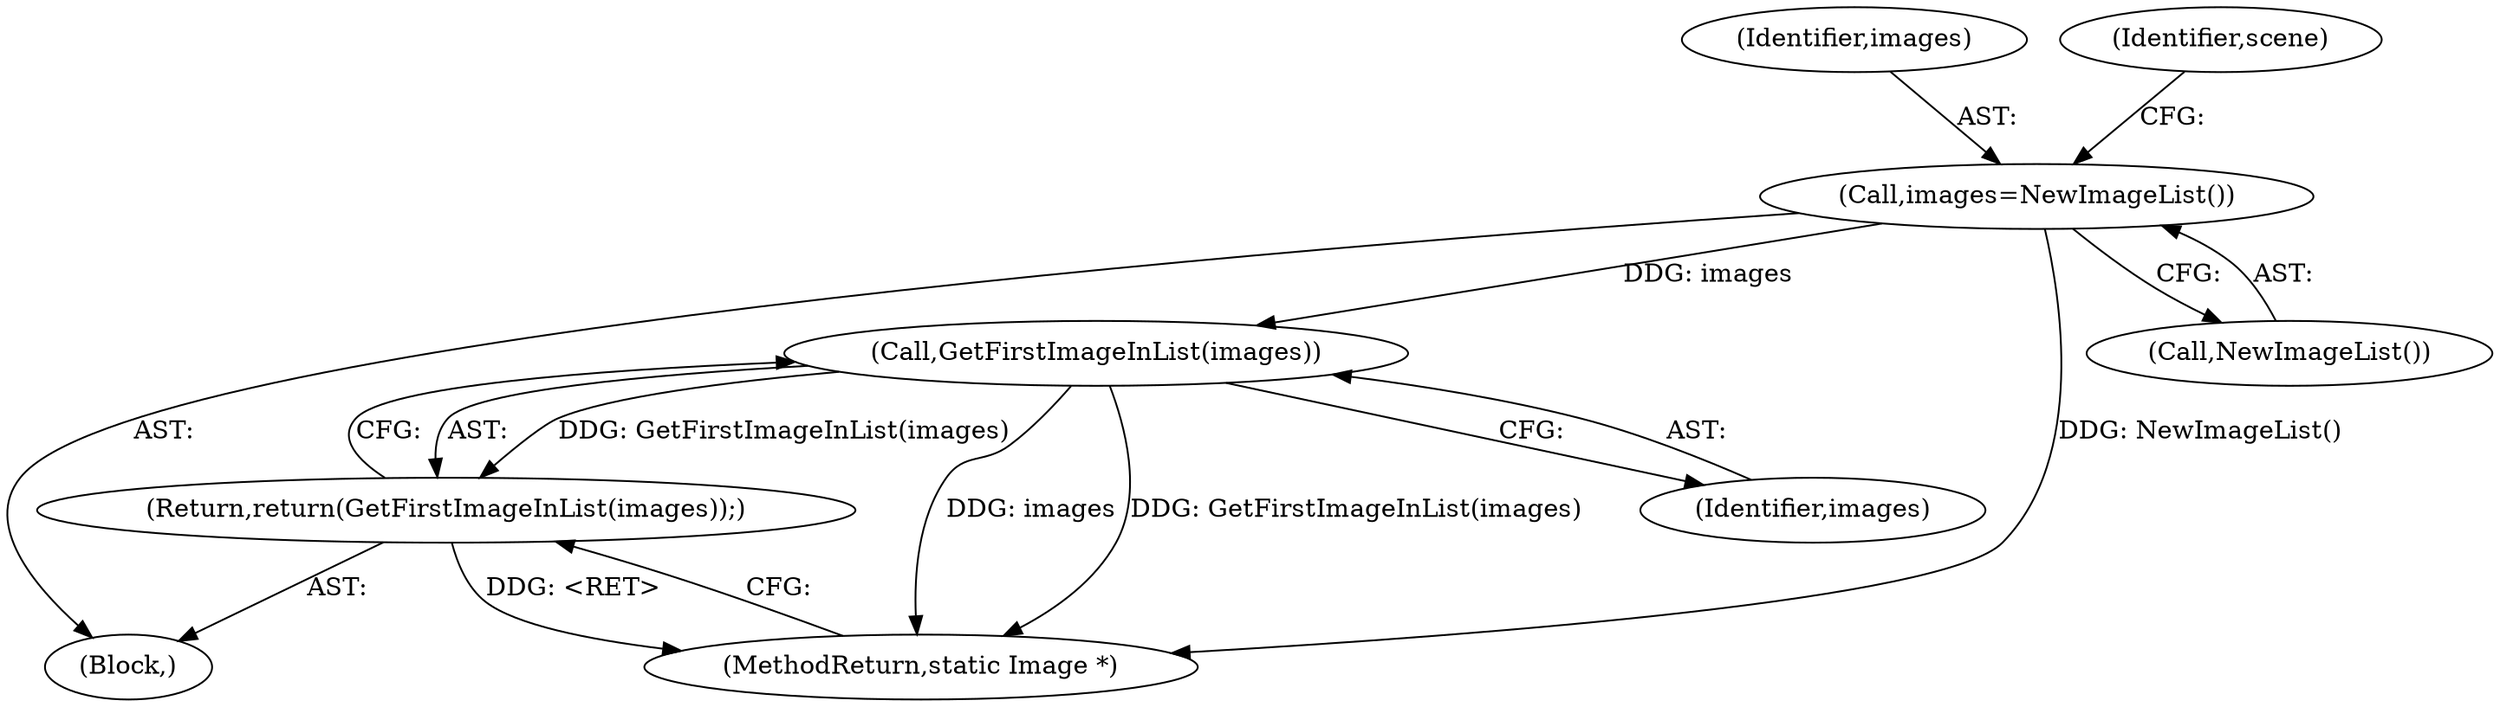digraph "0_ImageMagick_9f375e7080a2c1044cd546854d0548b4bfb429d0@pointer" {
"1002600" [label="(Call,images=NewImageList())"];
"1002795" [label="(Call,GetFirstImageInList(images))"];
"1002794" [label="(Return,return(GetFirstImageInList(images));)"];
"1002601" [label="(Identifier,images)"];
"1002600" [label="(Call,images=NewImageList())"];
"1002605" [label="(Identifier,scene)"];
"1002602" [label="(Call,NewImageList())"];
"1002794" [label="(Return,return(GetFirstImageInList(images));)"];
"1002461" [label="(Block,)"];
"1004016" [label="(MethodReturn,static Image *)"];
"1002796" [label="(Identifier,images)"];
"1002795" [label="(Call,GetFirstImageInList(images))"];
"1002600" -> "1002461"  [label="AST: "];
"1002600" -> "1002602"  [label="CFG: "];
"1002601" -> "1002600"  [label="AST: "];
"1002602" -> "1002600"  [label="AST: "];
"1002605" -> "1002600"  [label="CFG: "];
"1002600" -> "1004016"  [label="DDG: NewImageList()"];
"1002600" -> "1002795"  [label="DDG: images"];
"1002795" -> "1002794"  [label="AST: "];
"1002795" -> "1002796"  [label="CFG: "];
"1002796" -> "1002795"  [label="AST: "];
"1002794" -> "1002795"  [label="CFG: "];
"1002795" -> "1004016"  [label="DDG: images"];
"1002795" -> "1004016"  [label="DDG: GetFirstImageInList(images)"];
"1002795" -> "1002794"  [label="DDG: GetFirstImageInList(images)"];
"1002794" -> "1002461"  [label="AST: "];
"1004016" -> "1002794"  [label="CFG: "];
"1002794" -> "1004016"  [label="DDG: <RET>"];
}
